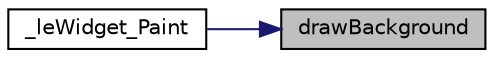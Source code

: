 digraph "drawBackground"
{
 // LATEX_PDF_SIZE
  edge [fontname="Helvetica",fontsize="10",labelfontname="Helvetica",labelfontsize="10"];
  node [fontname="Helvetica",fontsize="10",shape=record];
  rankdir="RL";
  Node1 [label="drawBackground",height=0.2,width=0.4,color="black", fillcolor="grey75", style="filled", fontcolor="black",tooltip=" "];
  Node1 -> Node2 [dir="back",color="midnightblue",fontsize="10",style="solid",fontname="Helvetica"];
  Node2 [label="_leWidget_Paint",height=0.2,width=0.4,color="black", fillcolor="white", style="filled",URL="$legato__widget__skin__classic_8c.html#a81b80fe0ad393079afbadd58b2de24fc",tooltip=" "];
}
